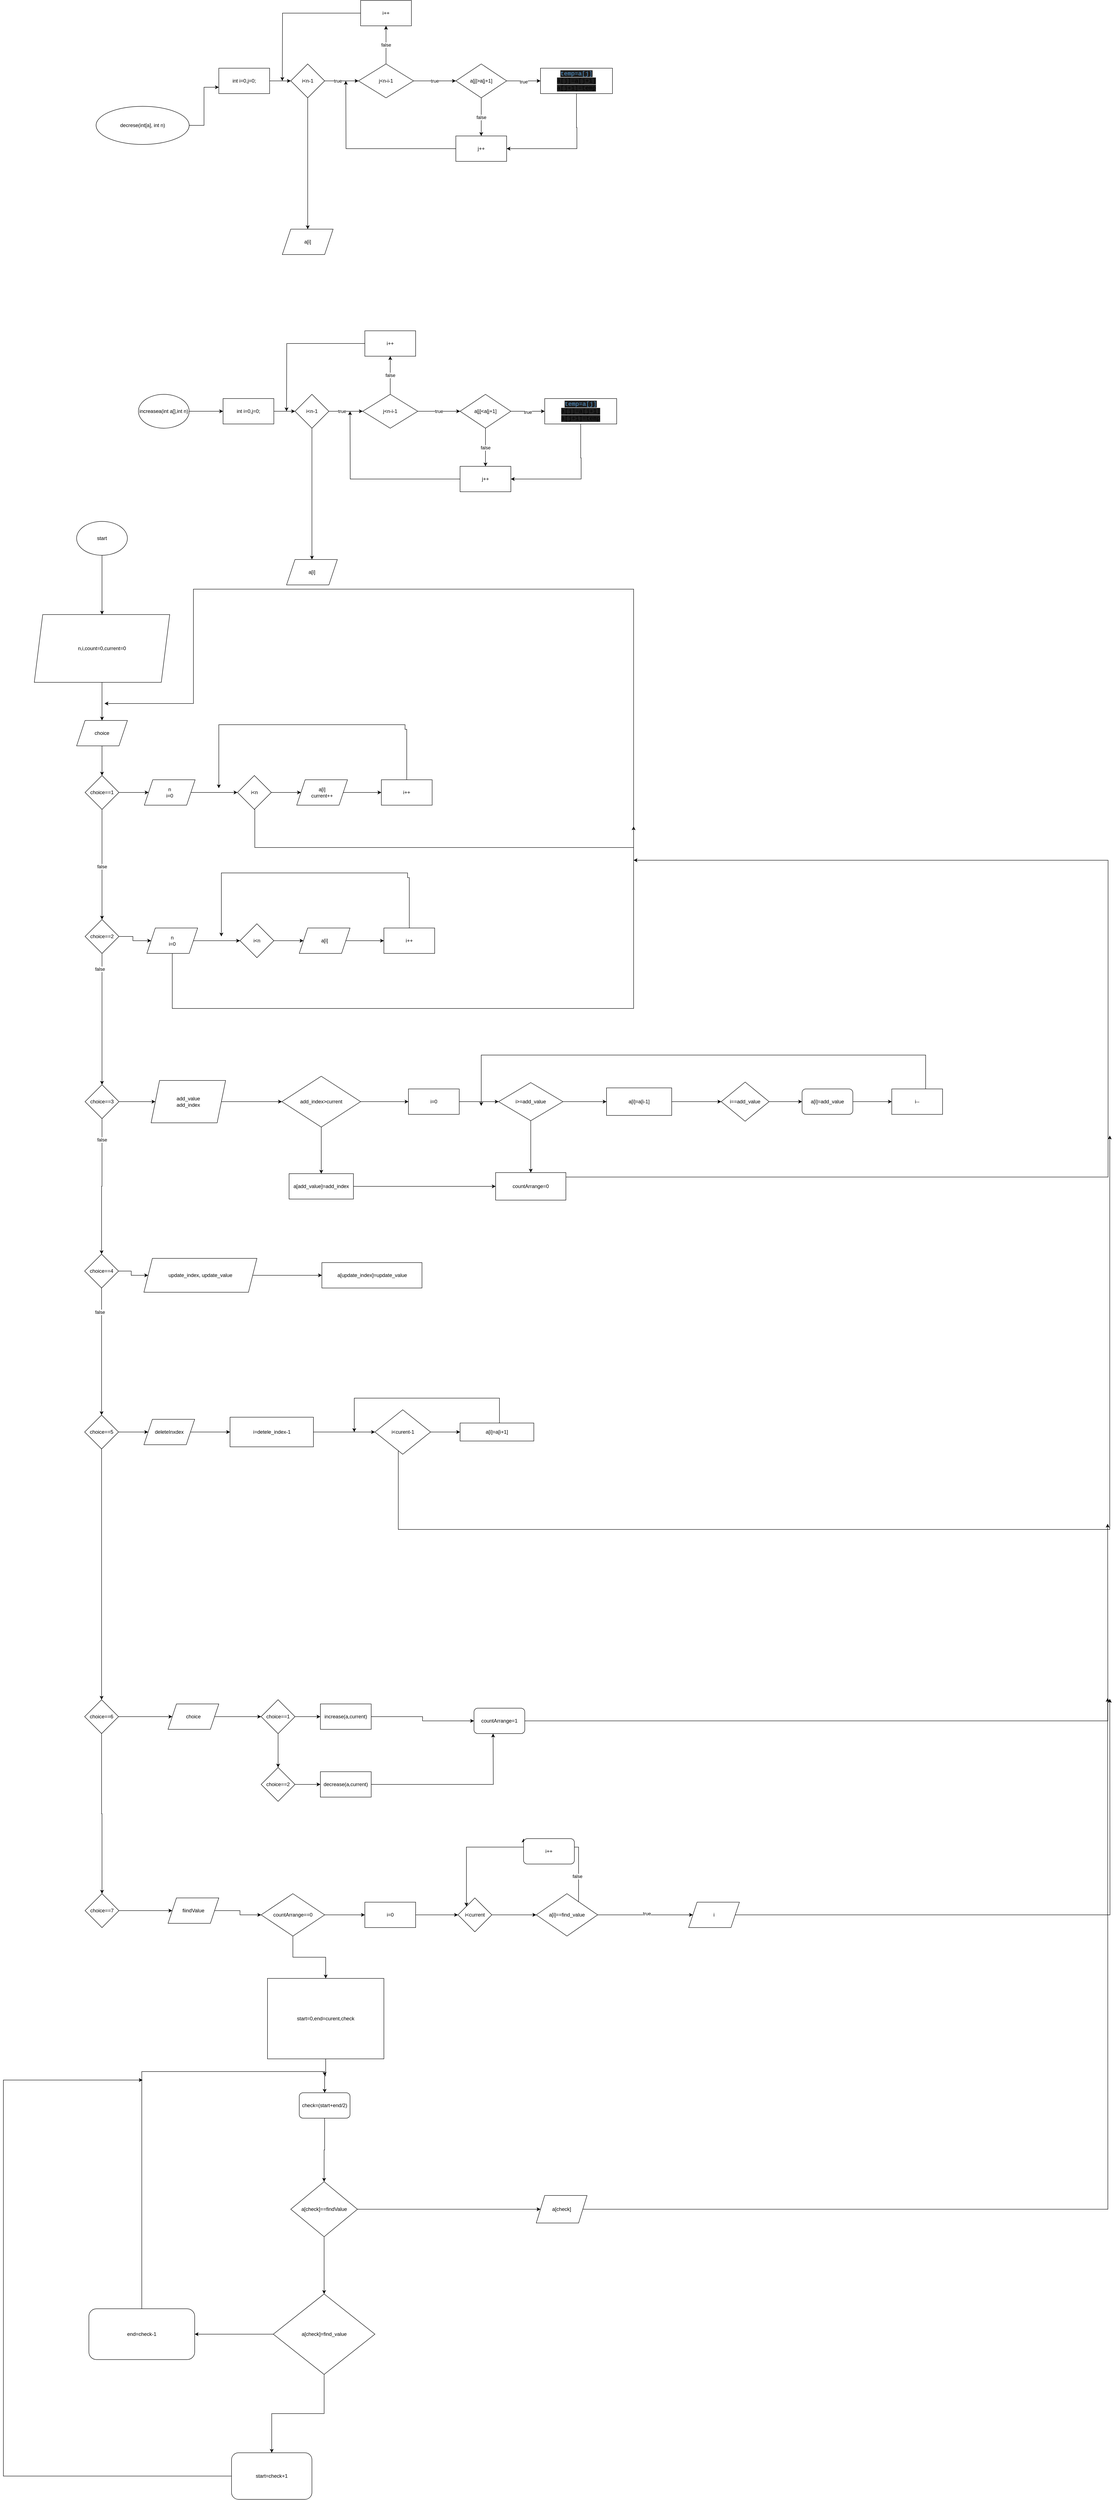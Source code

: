 <mxfile version="22.1.5" type="device">
  <diagram id="a9ztu3i12gvT3kUVwo38" name="BT6">
    <mxGraphModel dx="880" dy="2772" grid="1" gridSize="10" guides="1" tooltips="1" connect="1" arrows="1" fold="1" page="1" pageScale="1" pageWidth="827" pageHeight="1169" math="0" shadow="0">
      <root>
        <mxCell id="0" />
        <mxCell id="1" parent="0" />
        <mxCell id="exdaTwkjRSABiNrKdRwK-1" value="" style="edgeStyle=orthogonalEdgeStyle;rounded=0;orthogonalLoop=1;jettySize=auto;html=1;" parent="1" source="exdaTwkjRSABiNrKdRwK-2" target="exdaTwkjRSABiNrKdRwK-29" edge="1">
          <mxGeometry relative="1" as="geometry" />
        </mxCell>
        <mxCell id="exdaTwkjRSABiNrKdRwK-2" value="start" style="ellipse;whiteSpace=wrap;html=1;" parent="1" vertex="1">
          <mxGeometry x="354" y="20" width="120" height="80" as="geometry" />
        </mxCell>
        <mxCell id="exdaTwkjRSABiNrKdRwK-3" value="" style="edgeStyle=orthogonalEdgeStyle;rounded=0;orthogonalLoop=1;jettySize=auto;html=1;" parent="1" source="exdaTwkjRSABiNrKdRwK-4" target="exdaTwkjRSABiNrKdRwK-8" edge="1">
          <mxGeometry relative="1" as="geometry" />
        </mxCell>
        <mxCell id="exdaTwkjRSABiNrKdRwK-4" value="increasea(int a[],int n)" style="ellipse;whiteSpace=wrap;html=1;" parent="1" vertex="1">
          <mxGeometry x="500" y="-280" width="120" height="80" as="geometry" />
        </mxCell>
        <mxCell id="exdaTwkjRSABiNrKdRwK-5" style="edgeStyle=orthogonalEdgeStyle;rounded=0;orthogonalLoop=1;jettySize=auto;html=1;entryX=0;entryY=0.75;entryDx=0;entryDy=0;" parent="1" source="exdaTwkjRSABiNrKdRwK-6" target="exdaTwkjRSABiNrKdRwK-31" edge="1">
          <mxGeometry relative="1" as="geometry" />
        </mxCell>
        <mxCell id="exdaTwkjRSABiNrKdRwK-6" value="decrese(int[a], int n)" style="ellipse;whiteSpace=wrap;html=1;" parent="1" vertex="1">
          <mxGeometry x="400" y="-960" width="220" height="90" as="geometry" />
        </mxCell>
        <mxCell id="exdaTwkjRSABiNrKdRwK-7" value="" style="edgeStyle=orthogonalEdgeStyle;rounded=0;orthogonalLoop=1;jettySize=auto;html=1;" parent="1" source="exdaTwkjRSABiNrKdRwK-8" target="exdaTwkjRSABiNrKdRwK-21" edge="1">
          <mxGeometry relative="1" as="geometry">
            <mxPoint x="910" y="-240" as="targetPoint" />
          </mxGeometry>
        </mxCell>
        <mxCell id="exdaTwkjRSABiNrKdRwK-8" value="int i=0,j=0;" style="whiteSpace=wrap;html=1;" parent="1" vertex="1">
          <mxGeometry x="700" y="-270" width="120" height="60" as="geometry" />
        </mxCell>
        <mxCell id="exdaTwkjRSABiNrKdRwK-9" value="" style="edgeStyle=orthogonalEdgeStyle;rounded=0;orthogonalLoop=1;jettySize=auto;html=1;" parent="1" source="exdaTwkjRSABiNrKdRwK-13" target="exdaTwkjRSABiNrKdRwK-15" edge="1">
          <mxGeometry relative="1" as="geometry" />
        </mxCell>
        <mxCell id="exdaTwkjRSABiNrKdRwK-10" value="true" style="edgeLabel;html=1;align=center;verticalAlign=middle;resizable=0;points=[];" parent="exdaTwkjRSABiNrKdRwK-9" vertex="1" connectable="0">
          <mxGeometry y="-2" relative="1" as="geometry">
            <mxPoint as="offset" />
          </mxGeometry>
        </mxCell>
        <mxCell id="exdaTwkjRSABiNrKdRwK-11" value="" style="edgeStyle=orthogonalEdgeStyle;rounded=0;orthogonalLoop=1;jettySize=auto;html=1;" parent="1" source="exdaTwkjRSABiNrKdRwK-13" target="exdaTwkjRSABiNrKdRwK-17" edge="1">
          <mxGeometry relative="1" as="geometry" />
        </mxCell>
        <mxCell id="exdaTwkjRSABiNrKdRwK-12" value="false" style="edgeLabel;html=1;align=center;verticalAlign=middle;resizable=0;points=[];" parent="exdaTwkjRSABiNrKdRwK-11" vertex="1" connectable="0">
          <mxGeometry x="0.022" relative="1" as="geometry">
            <mxPoint as="offset" />
          </mxGeometry>
        </mxCell>
        <mxCell id="exdaTwkjRSABiNrKdRwK-13" value="a[j]&amp;lt;a[j+1]" style="rhombus;whiteSpace=wrap;html=1;" parent="1" vertex="1">
          <mxGeometry x="1260" y="-280" width="120" height="80" as="geometry" />
        </mxCell>
        <mxCell id="exdaTwkjRSABiNrKdRwK-14" style="edgeStyle=orthogonalEdgeStyle;rounded=0;orthogonalLoop=1;jettySize=auto;html=1;entryX=1;entryY=0.5;entryDx=0;entryDy=0;" parent="1" source="exdaTwkjRSABiNrKdRwK-15" target="exdaTwkjRSABiNrKdRwK-17" edge="1">
          <mxGeometry relative="1" as="geometry">
            <mxPoint x="1545" y="-50" as="targetPoint" />
            <Array as="points">
              <mxPoint x="1545" y="-130" />
              <mxPoint x="1546" y="-130" />
              <mxPoint x="1546" y="-80" />
            </Array>
          </mxGeometry>
        </mxCell>
        <mxCell id="exdaTwkjRSABiNrKdRwK-15" value="&lt;span style=&quot;background-color: rgb(30, 30, 30); font-family: Consolas, &amp;quot;Courier New&amp;quot;, monospace; font-size: 14px;&quot;&gt;&lt;font color=&quot;#569cd6&quot;&gt;temp=a[j]&lt;br&gt;&lt;/font&gt;a[j]=a[j+1]&lt;br&gt;a[j+1]=temp&lt;br&gt;&lt;/span&gt;" style="whiteSpace=wrap;html=1;" parent="1" vertex="1">
          <mxGeometry x="1460" y="-270" width="170" height="60" as="geometry" />
        </mxCell>
        <mxCell id="exdaTwkjRSABiNrKdRwK-16" style="edgeStyle=orthogonalEdgeStyle;rounded=0;orthogonalLoop=1;jettySize=auto;html=1;" parent="1" source="exdaTwkjRSABiNrKdRwK-17" edge="1">
          <mxGeometry relative="1" as="geometry">
            <mxPoint x="1000" y="-240" as="targetPoint" />
          </mxGeometry>
        </mxCell>
        <mxCell id="exdaTwkjRSABiNrKdRwK-17" value="j++" style="whiteSpace=wrap;html=1;" parent="1" vertex="1">
          <mxGeometry x="1260" y="-110" width="120" height="60" as="geometry" />
        </mxCell>
        <mxCell id="exdaTwkjRSABiNrKdRwK-18" value="" style="edgeStyle=orthogonalEdgeStyle;rounded=0;orthogonalLoop=1;jettySize=auto;html=1;" parent="1" source="exdaTwkjRSABiNrKdRwK-21" target="exdaTwkjRSABiNrKdRwK-24" edge="1">
          <mxGeometry relative="1" as="geometry" />
        </mxCell>
        <mxCell id="exdaTwkjRSABiNrKdRwK-19" value="true" style="edgeLabel;html=1;align=center;verticalAlign=middle;resizable=0;points=[];" parent="exdaTwkjRSABiNrKdRwK-18" vertex="1" connectable="0">
          <mxGeometry x="-0.225" relative="1" as="geometry">
            <mxPoint as="offset" />
          </mxGeometry>
        </mxCell>
        <mxCell id="exdaTwkjRSABiNrKdRwK-20" value="" style="edgeStyle=orthogonalEdgeStyle;rounded=0;orthogonalLoop=1;jettySize=auto;html=1;" parent="1" source="exdaTwkjRSABiNrKdRwK-21" target="exdaTwkjRSABiNrKdRwK-27" edge="1">
          <mxGeometry relative="1" as="geometry" />
        </mxCell>
        <mxCell id="exdaTwkjRSABiNrKdRwK-21" value="i&amp;lt;n-1" style="rhombus;whiteSpace=wrap;html=1;" parent="1" vertex="1">
          <mxGeometry x="870" y="-280" width="80" height="80" as="geometry" />
        </mxCell>
        <mxCell id="exdaTwkjRSABiNrKdRwK-22" value="true" style="edgeStyle=orthogonalEdgeStyle;rounded=0;orthogonalLoop=1;jettySize=auto;html=1;entryX=0;entryY=0.5;entryDx=0;entryDy=0;" parent="1" source="exdaTwkjRSABiNrKdRwK-24" target="exdaTwkjRSABiNrKdRwK-13" edge="1">
          <mxGeometry relative="1" as="geometry" />
        </mxCell>
        <mxCell id="exdaTwkjRSABiNrKdRwK-23" value="false" style="edgeStyle=orthogonalEdgeStyle;rounded=0;orthogonalLoop=1;jettySize=auto;html=1;" parent="1" source="exdaTwkjRSABiNrKdRwK-24" target="exdaTwkjRSABiNrKdRwK-26" edge="1">
          <mxGeometry relative="1" as="geometry" />
        </mxCell>
        <mxCell id="exdaTwkjRSABiNrKdRwK-24" value="j&amp;lt;n-i-1" style="rhombus;whiteSpace=wrap;html=1;" parent="1" vertex="1">
          <mxGeometry x="1030" y="-280" width="130" height="80" as="geometry" />
        </mxCell>
        <mxCell id="exdaTwkjRSABiNrKdRwK-25" style="edgeStyle=orthogonalEdgeStyle;rounded=0;orthogonalLoop=1;jettySize=auto;html=1;" parent="1" source="exdaTwkjRSABiNrKdRwK-26" edge="1">
          <mxGeometry relative="1" as="geometry">
            <mxPoint x="850" y="-240" as="targetPoint" />
          </mxGeometry>
        </mxCell>
        <mxCell id="exdaTwkjRSABiNrKdRwK-26" value="i++" style="whiteSpace=wrap;html=1;" parent="1" vertex="1">
          <mxGeometry x="1035" y="-430" width="120" height="60" as="geometry" />
        </mxCell>
        <mxCell id="exdaTwkjRSABiNrKdRwK-27" value="a[i]" style="shape=parallelogram;perimeter=parallelogramPerimeter;whiteSpace=wrap;html=1;fixedSize=1;" parent="1" vertex="1">
          <mxGeometry x="850" y="110" width="120" height="60" as="geometry" />
        </mxCell>
        <mxCell id="exdaTwkjRSABiNrKdRwK-28" value="" style="edgeStyle=orthogonalEdgeStyle;rounded=0;orthogonalLoop=1;jettySize=auto;html=1;" parent="1" source="exdaTwkjRSABiNrKdRwK-29" target="exdaTwkjRSABiNrKdRwK-52" edge="1">
          <mxGeometry relative="1" as="geometry">
            <mxPoint x="414" y="520.0" as="targetPoint" />
          </mxGeometry>
        </mxCell>
        <mxCell id="exdaTwkjRSABiNrKdRwK-29" value="n,i,count=0,current=0" style="shape=parallelogram;perimeter=parallelogramPerimeter;whiteSpace=wrap;html=1;fixedSize=1;" parent="1" vertex="1">
          <mxGeometry x="254" y="240" width="320" height="160" as="geometry" />
        </mxCell>
        <mxCell id="exdaTwkjRSABiNrKdRwK-30" value="" style="edgeStyle=orthogonalEdgeStyle;rounded=0;orthogonalLoop=1;jettySize=auto;html=1;" parent="1" source="exdaTwkjRSABiNrKdRwK-31" target="exdaTwkjRSABiNrKdRwK-44" edge="1">
          <mxGeometry relative="1" as="geometry">
            <mxPoint x="900" y="-1020" as="targetPoint" />
          </mxGeometry>
        </mxCell>
        <mxCell id="exdaTwkjRSABiNrKdRwK-31" value="int i=0,j=0;" style="whiteSpace=wrap;html=1;" parent="1" vertex="1">
          <mxGeometry x="690" y="-1050" width="120" height="60" as="geometry" />
        </mxCell>
        <mxCell id="exdaTwkjRSABiNrKdRwK-32" value="" style="edgeStyle=orthogonalEdgeStyle;rounded=0;orthogonalLoop=1;jettySize=auto;html=1;" parent="1" source="exdaTwkjRSABiNrKdRwK-36" target="exdaTwkjRSABiNrKdRwK-38" edge="1">
          <mxGeometry relative="1" as="geometry" />
        </mxCell>
        <mxCell id="exdaTwkjRSABiNrKdRwK-33" value="true" style="edgeLabel;html=1;align=center;verticalAlign=middle;resizable=0;points=[];" parent="exdaTwkjRSABiNrKdRwK-32" vertex="1" connectable="0">
          <mxGeometry y="-2" relative="1" as="geometry">
            <mxPoint as="offset" />
          </mxGeometry>
        </mxCell>
        <mxCell id="exdaTwkjRSABiNrKdRwK-34" value="" style="edgeStyle=orthogonalEdgeStyle;rounded=0;orthogonalLoop=1;jettySize=auto;html=1;" parent="1" source="exdaTwkjRSABiNrKdRwK-36" target="exdaTwkjRSABiNrKdRwK-40" edge="1">
          <mxGeometry relative="1" as="geometry" />
        </mxCell>
        <mxCell id="exdaTwkjRSABiNrKdRwK-35" value="false" style="edgeLabel;html=1;align=center;verticalAlign=middle;resizable=0;points=[];" parent="exdaTwkjRSABiNrKdRwK-34" vertex="1" connectable="0">
          <mxGeometry x="0.022" relative="1" as="geometry">
            <mxPoint as="offset" />
          </mxGeometry>
        </mxCell>
        <mxCell id="exdaTwkjRSABiNrKdRwK-36" value="a[j]&amp;gt;a[j+1]" style="rhombus;whiteSpace=wrap;html=1;" parent="1" vertex="1">
          <mxGeometry x="1250" y="-1060" width="120" height="80" as="geometry" />
        </mxCell>
        <mxCell id="exdaTwkjRSABiNrKdRwK-37" style="edgeStyle=orthogonalEdgeStyle;rounded=0;orthogonalLoop=1;jettySize=auto;html=1;entryX=1;entryY=0.5;entryDx=0;entryDy=0;" parent="1" source="exdaTwkjRSABiNrKdRwK-38" target="exdaTwkjRSABiNrKdRwK-40" edge="1">
          <mxGeometry relative="1" as="geometry">
            <mxPoint x="1535" y="-830" as="targetPoint" />
            <Array as="points">
              <mxPoint x="1535" y="-910" />
              <mxPoint x="1536" y="-910" />
              <mxPoint x="1536" y="-860" />
            </Array>
          </mxGeometry>
        </mxCell>
        <mxCell id="exdaTwkjRSABiNrKdRwK-38" value="&lt;span style=&quot;background-color: rgb(30, 30, 30); font-family: Consolas, &amp;quot;Courier New&amp;quot;, monospace; font-size: 14px;&quot;&gt;&lt;font color=&quot;#569cd6&quot;&gt;temp=a[j]&lt;br&gt;&lt;/font&gt;a[j]=a[j+1]&lt;br&gt;a[j+1]=temp&lt;br&gt;&lt;/span&gt;" style="whiteSpace=wrap;html=1;" parent="1" vertex="1">
          <mxGeometry x="1450" y="-1050" width="170" height="60" as="geometry" />
        </mxCell>
        <mxCell id="exdaTwkjRSABiNrKdRwK-39" style="edgeStyle=orthogonalEdgeStyle;rounded=0;orthogonalLoop=1;jettySize=auto;html=1;" parent="1" source="exdaTwkjRSABiNrKdRwK-40" edge="1">
          <mxGeometry relative="1" as="geometry">
            <mxPoint x="990" y="-1020" as="targetPoint" />
          </mxGeometry>
        </mxCell>
        <mxCell id="exdaTwkjRSABiNrKdRwK-40" value="j++" style="whiteSpace=wrap;html=1;" parent="1" vertex="1">
          <mxGeometry x="1250" y="-890" width="120" height="60" as="geometry" />
        </mxCell>
        <mxCell id="exdaTwkjRSABiNrKdRwK-41" value="" style="edgeStyle=orthogonalEdgeStyle;rounded=0;orthogonalLoop=1;jettySize=auto;html=1;" parent="1" source="exdaTwkjRSABiNrKdRwK-44" target="exdaTwkjRSABiNrKdRwK-47" edge="1">
          <mxGeometry relative="1" as="geometry" />
        </mxCell>
        <mxCell id="exdaTwkjRSABiNrKdRwK-42" value="true" style="edgeLabel;html=1;align=center;verticalAlign=middle;resizable=0;points=[];" parent="exdaTwkjRSABiNrKdRwK-41" vertex="1" connectable="0">
          <mxGeometry x="-0.225" relative="1" as="geometry">
            <mxPoint as="offset" />
          </mxGeometry>
        </mxCell>
        <mxCell id="exdaTwkjRSABiNrKdRwK-43" value="" style="edgeStyle=orthogonalEdgeStyle;rounded=0;orthogonalLoop=1;jettySize=auto;html=1;" parent="1" source="exdaTwkjRSABiNrKdRwK-44" target="exdaTwkjRSABiNrKdRwK-50" edge="1">
          <mxGeometry relative="1" as="geometry" />
        </mxCell>
        <mxCell id="exdaTwkjRSABiNrKdRwK-44" value="i&amp;lt;n-1" style="rhombus;whiteSpace=wrap;html=1;" parent="1" vertex="1">
          <mxGeometry x="860" y="-1060" width="80" height="80" as="geometry" />
        </mxCell>
        <mxCell id="exdaTwkjRSABiNrKdRwK-45" value="true" style="edgeStyle=orthogonalEdgeStyle;rounded=0;orthogonalLoop=1;jettySize=auto;html=1;entryX=0;entryY=0.5;entryDx=0;entryDy=0;" parent="1" source="exdaTwkjRSABiNrKdRwK-47" target="exdaTwkjRSABiNrKdRwK-36" edge="1">
          <mxGeometry relative="1" as="geometry" />
        </mxCell>
        <mxCell id="exdaTwkjRSABiNrKdRwK-46" value="false" style="edgeStyle=orthogonalEdgeStyle;rounded=0;orthogonalLoop=1;jettySize=auto;html=1;" parent="1" source="exdaTwkjRSABiNrKdRwK-47" target="exdaTwkjRSABiNrKdRwK-49" edge="1">
          <mxGeometry relative="1" as="geometry" />
        </mxCell>
        <mxCell id="exdaTwkjRSABiNrKdRwK-47" value="j&amp;lt;n-i-1" style="rhombus;whiteSpace=wrap;html=1;" parent="1" vertex="1">
          <mxGeometry x="1020" y="-1060" width="130" height="80" as="geometry" />
        </mxCell>
        <mxCell id="exdaTwkjRSABiNrKdRwK-48" style="edgeStyle=orthogonalEdgeStyle;rounded=0;orthogonalLoop=1;jettySize=auto;html=1;" parent="1" source="exdaTwkjRSABiNrKdRwK-49" edge="1">
          <mxGeometry relative="1" as="geometry">
            <mxPoint x="840" y="-1020" as="targetPoint" />
          </mxGeometry>
        </mxCell>
        <mxCell id="exdaTwkjRSABiNrKdRwK-49" value="i++" style="whiteSpace=wrap;html=1;" parent="1" vertex="1">
          <mxGeometry x="1025" y="-1210" width="120" height="60" as="geometry" />
        </mxCell>
        <mxCell id="exdaTwkjRSABiNrKdRwK-50" value="a[i]" style="shape=parallelogram;perimeter=parallelogramPerimeter;whiteSpace=wrap;html=1;fixedSize=1;" parent="1" vertex="1">
          <mxGeometry x="840" y="-670" width="120" height="60" as="geometry" />
        </mxCell>
        <mxCell id="exdaTwkjRSABiNrKdRwK-51" value="" style="edgeStyle=orthogonalEdgeStyle;rounded=0;orthogonalLoop=1;jettySize=auto;html=1;" parent="1" source="exdaTwkjRSABiNrKdRwK-52" target="exdaTwkjRSABiNrKdRwK-54" edge="1">
          <mxGeometry relative="1" as="geometry" />
        </mxCell>
        <mxCell id="exdaTwkjRSABiNrKdRwK-52" value="choice" style="shape=parallelogram;perimeter=parallelogramPerimeter;whiteSpace=wrap;html=1;fixedSize=1;" parent="1" vertex="1">
          <mxGeometry x="354" y="490.0" width="120" height="60" as="geometry" />
        </mxCell>
        <mxCell id="exdaTwkjRSABiNrKdRwK-53" value="" style="edgeStyle=orthogonalEdgeStyle;rounded=0;orthogonalLoop=1;jettySize=auto;html=1;" parent="1" source="exdaTwkjRSABiNrKdRwK-54" target="exdaTwkjRSABiNrKdRwK-76" edge="1">
          <mxGeometry relative="1" as="geometry" />
        </mxCell>
        <mxCell id="exdaTwkjRSABiNrKdRwK-54" value="choice==1" style="rhombus;whiteSpace=wrap;html=1;" parent="1" vertex="1">
          <mxGeometry x="374" y="620.0" width="80" height="80" as="geometry" />
        </mxCell>
        <mxCell id="exdaTwkjRSABiNrKdRwK-55" value="" style="edgeStyle=orthogonalEdgeStyle;rounded=0;orthogonalLoop=1;jettySize=auto;html=1;exitX=0.5;exitY=1;exitDx=0;exitDy=0;" parent="1" source="exdaTwkjRSABiNrKdRwK-54" target="exdaTwkjRSABiNrKdRwK-58" edge="1">
          <mxGeometry relative="1" as="geometry">
            <mxPoint x="414" y="700" as="sourcePoint" />
          </mxGeometry>
        </mxCell>
        <mxCell id="exdaTwkjRSABiNrKdRwK-56" value="false" style="edgeLabel;html=1;align=center;verticalAlign=middle;resizable=0;points=[];" parent="exdaTwkjRSABiNrKdRwK-55" vertex="1" connectable="0">
          <mxGeometry x="0.045" relative="1" as="geometry">
            <mxPoint y="-1" as="offset" />
          </mxGeometry>
        </mxCell>
        <mxCell id="exdaTwkjRSABiNrKdRwK-57" style="edgeStyle=orthogonalEdgeStyle;rounded=0;orthogonalLoop=1;jettySize=auto;html=1;" parent="1" source="exdaTwkjRSABiNrKdRwK-58" target="exdaTwkjRSABiNrKdRwK-86" edge="1">
          <mxGeometry relative="1" as="geometry" />
        </mxCell>
        <mxCell id="exdaTwkjRSABiNrKdRwK-58" value="choice==2" style="rhombus;whiteSpace=wrap;html=1;" parent="1" vertex="1">
          <mxGeometry x="374" y="960.0" width="80" height="80" as="geometry" />
        </mxCell>
        <mxCell id="exdaTwkjRSABiNrKdRwK-59" value="" style="edgeStyle=orthogonalEdgeStyle;rounded=0;orthogonalLoop=1;jettySize=auto;html=1;exitX=0.5;exitY=1;exitDx=0;exitDy=0;" parent="1" source="exdaTwkjRSABiNrKdRwK-58" target="exdaTwkjRSABiNrKdRwK-61" edge="1">
          <mxGeometry relative="1" as="geometry">
            <mxPoint x="414" y="1070" as="sourcePoint" />
          </mxGeometry>
        </mxCell>
        <mxCell id="exdaTwkjRSABiNrKdRwK-60" value="" style="edgeStyle=orthogonalEdgeStyle;rounded=0;orthogonalLoop=1;jettySize=auto;html=1;" parent="1" source="exdaTwkjRSABiNrKdRwK-61" target="exdaTwkjRSABiNrKdRwK-94" edge="1">
          <mxGeometry relative="1" as="geometry" />
        </mxCell>
        <mxCell id="exdaTwkjRSABiNrKdRwK-61" value="choice==3" style="rhombus;whiteSpace=wrap;html=1;" parent="1" vertex="1">
          <mxGeometry x="374" y="1350.0" width="80" height="80" as="geometry" />
        </mxCell>
        <mxCell id="exdaTwkjRSABiNrKdRwK-62" value="" style="edgeStyle=orthogonalEdgeStyle;rounded=0;orthogonalLoop=1;jettySize=auto;html=1;exitX=0.5;exitY=1;exitDx=0;exitDy=0;" parent="1" source="exdaTwkjRSABiNrKdRwK-61" target="exdaTwkjRSABiNrKdRwK-64" edge="1">
          <mxGeometry relative="1" as="geometry">
            <mxPoint x="414" y="1500" as="sourcePoint" />
          </mxGeometry>
        </mxCell>
        <mxCell id="exdaTwkjRSABiNrKdRwK-63" value="" style="edgeStyle=orthogonalEdgeStyle;rounded=0;orthogonalLoop=1;jettySize=auto;html=1;" parent="1" source="exdaTwkjRSABiNrKdRwK-64" target="exdaTwkjRSABiNrKdRwK-116" edge="1">
          <mxGeometry relative="1" as="geometry" />
        </mxCell>
        <mxCell id="exdaTwkjRSABiNrKdRwK-64" value="choice==4" style="rhombus;whiteSpace=wrap;html=1;" parent="1" vertex="1">
          <mxGeometry x="373" y="1750.0" width="80" height="80" as="geometry" />
        </mxCell>
        <mxCell id="exdaTwkjRSABiNrKdRwK-65" value="" style="edgeStyle=orthogonalEdgeStyle;rounded=0;orthogonalLoop=1;jettySize=auto;html=1;exitX=0.5;exitY=1;exitDx=0;exitDy=0;" parent="1" source="exdaTwkjRSABiNrKdRwK-64" target="exdaTwkjRSABiNrKdRwK-67" edge="1">
          <mxGeometry relative="1" as="geometry">
            <mxPoint x="413" y="1870" as="sourcePoint" />
          </mxGeometry>
        </mxCell>
        <mxCell id="exdaTwkjRSABiNrKdRwK-66" value="" style="edgeStyle=orthogonalEdgeStyle;rounded=0;orthogonalLoop=1;jettySize=auto;html=1;" parent="1" source="exdaTwkjRSABiNrKdRwK-67" target="exdaTwkjRSABiNrKdRwK-119" edge="1">
          <mxGeometry relative="1" as="geometry" />
        </mxCell>
        <mxCell id="exdaTwkjRSABiNrKdRwK-67" value="choice==5" style="rhombus;whiteSpace=wrap;html=1;" parent="1" vertex="1">
          <mxGeometry x="373" y="2130.0" width="80" height="80" as="geometry" />
        </mxCell>
        <mxCell id="exdaTwkjRSABiNrKdRwK-68" value="false" style="edgeLabel;html=1;align=center;verticalAlign=middle;resizable=0;points=[];" parent="1" vertex="1" connectable="0">
          <mxGeometry x="424" y="1330.003" as="geometry">
            <mxPoint x="-10" y="150" as="offset" />
          </mxGeometry>
        </mxCell>
        <mxCell id="exdaTwkjRSABiNrKdRwK-69" value="false" style="edgeLabel;html=1;align=center;verticalAlign=middle;resizable=0;points=[];" parent="1" vertex="1" connectable="0">
          <mxGeometry x="320" y="770.003" as="geometry">
            <mxPoint x="89" y="307" as="offset" />
          </mxGeometry>
        </mxCell>
        <mxCell id="exdaTwkjRSABiNrKdRwK-70" value="false" style="edgeLabel;html=1;align=center;verticalAlign=middle;resizable=0;points=[];" parent="1" vertex="1" connectable="0">
          <mxGeometry x="320" y="1580.003" as="geometry">
            <mxPoint x="89" y="307" as="offset" />
          </mxGeometry>
        </mxCell>
        <mxCell id="exdaTwkjRSABiNrKdRwK-71" value="" style="edgeStyle=orthogonalEdgeStyle;rounded=0;orthogonalLoop=1;jettySize=auto;html=1;exitX=0.5;exitY=1;exitDx=0;exitDy=0;" parent="1" source="exdaTwkjRSABiNrKdRwK-67" target="exdaTwkjRSABiNrKdRwK-74" edge="1">
          <mxGeometry relative="1" as="geometry">
            <mxPoint x="413" y="2220" as="sourcePoint" />
          </mxGeometry>
        </mxCell>
        <mxCell id="exdaTwkjRSABiNrKdRwK-72" style="edgeStyle=orthogonalEdgeStyle;rounded=0;orthogonalLoop=1;jettySize=auto;html=1;" parent="1" source="exdaTwkjRSABiNrKdRwK-74" target="exdaTwkjRSABiNrKdRwK-128" edge="1">
          <mxGeometry relative="1" as="geometry" />
        </mxCell>
        <mxCell id="exdaTwkjRSABiNrKdRwK-73" value="" style="edgeStyle=orthogonalEdgeStyle;rounded=0;orthogonalLoop=1;jettySize=auto;html=1;" parent="1" source="exdaTwkjRSABiNrKdRwK-74" target="exdaTwkjRSABiNrKdRwK-139" edge="1">
          <mxGeometry relative="1" as="geometry" />
        </mxCell>
        <mxCell id="exdaTwkjRSABiNrKdRwK-74" value="choice==6" style="rhombus;whiteSpace=wrap;html=1;" parent="1" vertex="1">
          <mxGeometry x="373" y="2802.0" width="80" height="80" as="geometry" />
        </mxCell>
        <mxCell id="exdaTwkjRSABiNrKdRwK-75" value="" style="edgeStyle=orthogonalEdgeStyle;rounded=0;orthogonalLoop=1;jettySize=auto;html=1;" parent="1" source="exdaTwkjRSABiNrKdRwK-76" target="exdaTwkjRSABiNrKdRwK-79" edge="1">
          <mxGeometry relative="1" as="geometry" />
        </mxCell>
        <mxCell id="exdaTwkjRSABiNrKdRwK-76" value="n&lt;br&gt;i=0" style="shape=parallelogram;perimeter=parallelogramPerimeter;whiteSpace=wrap;html=1;fixedSize=1;" parent="1" vertex="1">
          <mxGeometry x="514" y="630.0" width="120" height="60" as="geometry" />
        </mxCell>
        <mxCell id="exdaTwkjRSABiNrKdRwK-77" value="" style="edgeStyle=orthogonalEdgeStyle;rounded=0;orthogonalLoop=1;jettySize=auto;html=1;" parent="1" source="exdaTwkjRSABiNrKdRwK-79" target="exdaTwkjRSABiNrKdRwK-81" edge="1">
          <mxGeometry relative="1" as="geometry" />
        </mxCell>
        <mxCell id="exdaTwkjRSABiNrKdRwK-78" style="edgeStyle=orthogonalEdgeStyle;rounded=0;orthogonalLoop=1;jettySize=auto;html=1;" parent="1" source="exdaTwkjRSABiNrKdRwK-79" edge="1">
          <mxGeometry relative="1" as="geometry">
            <mxPoint x="420" y="450" as="targetPoint" />
            <Array as="points">
              <mxPoint x="775" y="790" />
              <mxPoint x="1670" y="790" />
              <mxPoint x="1670" y="180" />
              <mxPoint x="630" y="180" />
              <mxPoint x="630" y="450" />
            </Array>
          </mxGeometry>
        </mxCell>
        <mxCell id="exdaTwkjRSABiNrKdRwK-79" value="i&amp;lt;n" style="rhombus;whiteSpace=wrap;html=1;" parent="1" vertex="1">
          <mxGeometry x="734" y="620.0" width="80" height="80" as="geometry" />
        </mxCell>
        <mxCell id="exdaTwkjRSABiNrKdRwK-80" value="" style="edgeStyle=orthogonalEdgeStyle;rounded=0;orthogonalLoop=1;jettySize=auto;html=1;" parent="1" source="exdaTwkjRSABiNrKdRwK-81" target="exdaTwkjRSABiNrKdRwK-83" edge="1">
          <mxGeometry relative="1" as="geometry" />
        </mxCell>
        <mxCell id="exdaTwkjRSABiNrKdRwK-81" value="a[i]&lt;br&gt;current++" style="shape=parallelogram;perimeter=parallelogramPerimeter;whiteSpace=wrap;html=1;fixedSize=1;" parent="1" vertex="1">
          <mxGeometry x="874" y="630.0" width="120" height="60" as="geometry" />
        </mxCell>
        <mxCell id="exdaTwkjRSABiNrKdRwK-82" style="edgeStyle=orthogonalEdgeStyle;rounded=0;orthogonalLoop=1;jettySize=auto;html=1;" parent="1" source="exdaTwkjRSABiNrKdRwK-83" edge="1">
          <mxGeometry relative="1" as="geometry">
            <mxPoint x="690" y="650" as="targetPoint" />
            <Array as="points">
              <mxPoint x="1134" y="511" />
              <mxPoint x="1130" y="511" />
              <mxPoint x="1130" y="500" />
              <mxPoint x="690" y="500" />
            </Array>
          </mxGeometry>
        </mxCell>
        <mxCell id="exdaTwkjRSABiNrKdRwK-83" value="i++" style="whiteSpace=wrap;html=1;" parent="1" vertex="1">
          <mxGeometry x="1074" y="630.0" width="120" height="60" as="geometry" />
        </mxCell>
        <mxCell id="exdaTwkjRSABiNrKdRwK-84" value="" style="edgeStyle=orthogonalEdgeStyle;rounded=0;orthogonalLoop=1;jettySize=auto;html=1;" parent="1" source="exdaTwkjRSABiNrKdRwK-86" target="exdaTwkjRSABiNrKdRwK-88" edge="1">
          <mxGeometry relative="1" as="geometry" />
        </mxCell>
        <mxCell id="exdaTwkjRSABiNrKdRwK-85" style="edgeStyle=orthogonalEdgeStyle;rounded=0;orthogonalLoop=1;jettySize=auto;html=1;" parent="1" source="exdaTwkjRSABiNrKdRwK-86" edge="1">
          <mxGeometry relative="1" as="geometry">
            <mxPoint x="1670" y="740" as="targetPoint" />
            <Array as="points">
              <mxPoint x="580" y="1170" />
              <mxPoint x="1670" y="1170" />
            </Array>
          </mxGeometry>
        </mxCell>
        <mxCell id="exdaTwkjRSABiNrKdRwK-86" value="n&lt;br&gt;i=0" style="shape=parallelogram;perimeter=parallelogramPerimeter;whiteSpace=wrap;html=1;fixedSize=1;" parent="1" vertex="1">
          <mxGeometry x="520" y="980.0" width="120" height="60" as="geometry" />
        </mxCell>
        <mxCell id="exdaTwkjRSABiNrKdRwK-87" value="" style="edgeStyle=orthogonalEdgeStyle;rounded=0;orthogonalLoop=1;jettySize=auto;html=1;" parent="1" source="exdaTwkjRSABiNrKdRwK-88" target="exdaTwkjRSABiNrKdRwK-90" edge="1">
          <mxGeometry relative="1" as="geometry" />
        </mxCell>
        <mxCell id="exdaTwkjRSABiNrKdRwK-88" value="i&amp;lt;n" style="rhombus;whiteSpace=wrap;html=1;" parent="1" vertex="1">
          <mxGeometry x="740" y="970.0" width="80" height="80" as="geometry" />
        </mxCell>
        <mxCell id="exdaTwkjRSABiNrKdRwK-89" value="" style="edgeStyle=orthogonalEdgeStyle;rounded=0;orthogonalLoop=1;jettySize=auto;html=1;" parent="1" source="exdaTwkjRSABiNrKdRwK-90" target="exdaTwkjRSABiNrKdRwK-92" edge="1">
          <mxGeometry relative="1" as="geometry" />
        </mxCell>
        <mxCell id="exdaTwkjRSABiNrKdRwK-90" value="a[i]" style="shape=parallelogram;perimeter=parallelogramPerimeter;whiteSpace=wrap;html=1;fixedSize=1;" parent="1" vertex="1">
          <mxGeometry x="880" y="980.0" width="120" height="60" as="geometry" />
        </mxCell>
        <mxCell id="exdaTwkjRSABiNrKdRwK-91" style="edgeStyle=orthogonalEdgeStyle;rounded=0;orthogonalLoop=1;jettySize=auto;html=1;" parent="1" source="exdaTwkjRSABiNrKdRwK-92" edge="1">
          <mxGeometry relative="1" as="geometry">
            <mxPoint x="696" y="1000" as="targetPoint" />
            <Array as="points">
              <mxPoint x="1140" y="861" />
              <mxPoint x="1136" y="861" />
              <mxPoint x="1136" y="850" />
              <mxPoint x="696" y="850" />
            </Array>
          </mxGeometry>
        </mxCell>
        <mxCell id="exdaTwkjRSABiNrKdRwK-92" value="i++" style="whiteSpace=wrap;html=1;" parent="1" vertex="1">
          <mxGeometry x="1080" y="980.0" width="120" height="60" as="geometry" />
        </mxCell>
        <mxCell id="exdaTwkjRSABiNrKdRwK-93" value="" style="edgeStyle=orthogonalEdgeStyle;rounded=0;orthogonalLoop=1;jettySize=auto;html=1;" parent="1" source="exdaTwkjRSABiNrKdRwK-94" target="exdaTwkjRSABiNrKdRwK-97" edge="1">
          <mxGeometry relative="1" as="geometry" />
        </mxCell>
        <mxCell id="exdaTwkjRSABiNrKdRwK-94" value="add_value&lt;br&gt;add_index" style="shape=parallelogram;perimeter=parallelogramPerimeter;whiteSpace=wrap;html=1;fixedSize=1;" parent="1" vertex="1">
          <mxGeometry x="530" y="1340" width="176" height="100" as="geometry" />
        </mxCell>
        <mxCell id="exdaTwkjRSABiNrKdRwK-95" value="" style="edgeStyle=orthogonalEdgeStyle;rounded=0;orthogonalLoop=1;jettySize=auto;html=1;" parent="1" source="exdaTwkjRSABiNrKdRwK-97" target="exdaTwkjRSABiNrKdRwK-99" edge="1">
          <mxGeometry relative="1" as="geometry" />
        </mxCell>
        <mxCell id="exdaTwkjRSABiNrKdRwK-96" value="" style="edgeStyle=orthogonalEdgeStyle;rounded=0;orthogonalLoop=1;jettySize=auto;html=1;" parent="1" source="exdaTwkjRSABiNrKdRwK-97" target="exdaTwkjRSABiNrKdRwK-114" edge="1">
          <mxGeometry relative="1" as="geometry" />
        </mxCell>
        <mxCell id="exdaTwkjRSABiNrKdRwK-97" value="add_index&amp;gt;current" style="rhombus;whiteSpace=wrap;html=1;" parent="1" vertex="1">
          <mxGeometry x="839" y="1330" width="186" height="120" as="geometry" />
        </mxCell>
        <mxCell id="exdaTwkjRSABiNrKdRwK-98" value="" style="edgeStyle=orthogonalEdgeStyle;rounded=0;orthogonalLoop=1;jettySize=auto;html=1;" parent="1" source="exdaTwkjRSABiNrKdRwK-99" target="exdaTwkjRSABiNrKdRwK-102" edge="1">
          <mxGeometry relative="1" as="geometry" />
        </mxCell>
        <mxCell id="exdaTwkjRSABiNrKdRwK-99" value="i=0" style="whiteSpace=wrap;html=1;" parent="1" vertex="1">
          <mxGeometry x="1138" y="1360" width="120" height="60" as="geometry" />
        </mxCell>
        <mxCell id="exdaTwkjRSABiNrKdRwK-100" value="" style="edgeStyle=orthogonalEdgeStyle;rounded=0;orthogonalLoop=1;jettySize=auto;html=1;" parent="1" source="exdaTwkjRSABiNrKdRwK-102" target="exdaTwkjRSABiNrKdRwK-104" edge="1">
          <mxGeometry relative="1" as="geometry" />
        </mxCell>
        <mxCell id="exdaTwkjRSABiNrKdRwK-101" value="" style="edgeStyle=orthogonalEdgeStyle;rounded=0;orthogonalLoop=1;jettySize=auto;html=1;" parent="1" source="exdaTwkjRSABiNrKdRwK-102" target="exdaTwkjRSABiNrKdRwK-112" edge="1">
          <mxGeometry relative="1" as="geometry" />
        </mxCell>
        <mxCell id="exdaTwkjRSABiNrKdRwK-102" value="i&amp;gt;=add_value" style="rhombus;whiteSpace=wrap;html=1;" parent="1" vertex="1">
          <mxGeometry x="1351" y="1345" width="152" height="90" as="geometry" />
        </mxCell>
        <mxCell id="exdaTwkjRSABiNrKdRwK-103" value="" style="edgeStyle=orthogonalEdgeStyle;rounded=0;orthogonalLoop=1;jettySize=auto;html=1;" parent="1" source="exdaTwkjRSABiNrKdRwK-104" target="exdaTwkjRSABiNrKdRwK-106" edge="1">
          <mxGeometry relative="1" as="geometry" />
        </mxCell>
        <mxCell id="exdaTwkjRSABiNrKdRwK-104" value="a[i]=a[i-1]" style="whiteSpace=wrap;html=1;" parent="1" vertex="1">
          <mxGeometry x="1606" y="1357.5" width="154" height="65" as="geometry" />
        </mxCell>
        <mxCell id="exdaTwkjRSABiNrKdRwK-105" value="" style="edgeStyle=orthogonalEdgeStyle;rounded=0;orthogonalLoop=1;jettySize=auto;html=1;" parent="1" source="exdaTwkjRSABiNrKdRwK-106" target="exdaTwkjRSABiNrKdRwK-110" edge="1">
          <mxGeometry relative="1" as="geometry">
            <mxPoint x="2050" y="1404" as="targetPoint" />
          </mxGeometry>
        </mxCell>
        <mxCell id="exdaTwkjRSABiNrKdRwK-106" value="i==add_value" style="rhombus;whiteSpace=wrap;html=1;" parent="1" vertex="1">
          <mxGeometry x="1877" y="1343.75" width="113" height="92.5" as="geometry" />
        </mxCell>
        <mxCell id="exdaTwkjRSABiNrKdRwK-107" style="edgeStyle=orthogonalEdgeStyle;rounded=0;orthogonalLoop=1;jettySize=auto;html=1;" parent="1" source="exdaTwkjRSABiNrKdRwK-108" edge="1">
          <mxGeometry relative="1" as="geometry">
            <mxPoint x="1310" y="1400" as="targetPoint" />
            <Array as="points">
              <mxPoint x="2360" y="1280" />
              <mxPoint x="1310" y="1280" />
            </Array>
          </mxGeometry>
        </mxCell>
        <mxCell id="exdaTwkjRSABiNrKdRwK-108" value="i--" style="whiteSpace=wrap;html=1;" parent="1" vertex="1">
          <mxGeometry x="2280" y="1360" width="120" height="60" as="geometry" />
        </mxCell>
        <mxCell id="exdaTwkjRSABiNrKdRwK-109" style="edgeStyle=orthogonalEdgeStyle;rounded=0;orthogonalLoop=1;jettySize=auto;html=1;entryX=0;entryY=0.5;entryDx=0;entryDy=0;" parent="1" source="exdaTwkjRSABiNrKdRwK-110" target="exdaTwkjRSABiNrKdRwK-108" edge="1">
          <mxGeometry relative="1" as="geometry" />
        </mxCell>
        <mxCell id="exdaTwkjRSABiNrKdRwK-110" value="a[i]=add_value" style="rounded=1;whiteSpace=wrap;html=1;" parent="1" vertex="1">
          <mxGeometry x="2068.0" y="1360" width="120" height="60" as="geometry" />
        </mxCell>
        <mxCell id="exdaTwkjRSABiNrKdRwK-111" style="edgeStyle=orthogonalEdgeStyle;rounded=0;orthogonalLoop=1;jettySize=auto;html=1;" parent="1" source="exdaTwkjRSABiNrKdRwK-112" edge="1">
          <mxGeometry relative="1" as="geometry">
            <mxPoint x="1670" y="820" as="targetPoint" />
            <Array as="points">
              <mxPoint x="2791" y="1568" />
              <mxPoint x="2791" y="820" />
            </Array>
          </mxGeometry>
        </mxCell>
        <mxCell id="exdaTwkjRSABiNrKdRwK-112" value="countArrange=0" style="whiteSpace=wrap;html=1;" parent="1" vertex="1">
          <mxGeometry x="1344" y="1557.5" width="166" height="65" as="geometry" />
        </mxCell>
        <mxCell id="exdaTwkjRSABiNrKdRwK-113" style="edgeStyle=orthogonalEdgeStyle;rounded=0;orthogonalLoop=1;jettySize=auto;html=1;entryX=0;entryY=0.5;entryDx=0;entryDy=0;" parent="1" source="exdaTwkjRSABiNrKdRwK-114" target="exdaTwkjRSABiNrKdRwK-112" edge="1">
          <mxGeometry relative="1" as="geometry" />
        </mxCell>
        <mxCell id="exdaTwkjRSABiNrKdRwK-114" value="a[add_value]=add_index" style="whiteSpace=wrap;html=1;" parent="1" vertex="1">
          <mxGeometry x="856" y="1560" width="152" height="60" as="geometry" />
        </mxCell>
        <mxCell id="exdaTwkjRSABiNrKdRwK-115" value="" style="edgeStyle=orthogonalEdgeStyle;rounded=0;orthogonalLoop=1;jettySize=auto;html=1;" parent="1" source="exdaTwkjRSABiNrKdRwK-116" target="exdaTwkjRSABiNrKdRwK-117" edge="1">
          <mxGeometry relative="1" as="geometry" />
        </mxCell>
        <mxCell id="exdaTwkjRSABiNrKdRwK-116" value="update_index, update_value" style="shape=parallelogram;perimeter=parallelogramPerimeter;whiteSpace=wrap;html=1;fixedSize=1;" parent="1" vertex="1">
          <mxGeometry x="513" y="1760" width="267" height="80" as="geometry" />
        </mxCell>
        <mxCell id="exdaTwkjRSABiNrKdRwK-117" value="a[update_index]=update_value" style="whiteSpace=wrap;html=1;" parent="1" vertex="1">
          <mxGeometry x="933.5" y="1770" width="236.5" height="60" as="geometry" />
        </mxCell>
        <mxCell id="exdaTwkjRSABiNrKdRwK-118" value="" style="edgeStyle=orthogonalEdgeStyle;rounded=0;orthogonalLoop=1;jettySize=auto;html=1;" parent="1" source="exdaTwkjRSABiNrKdRwK-119" target="exdaTwkjRSABiNrKdRwK-121" edge="1">
          <mxGeometry relative="1" as="geometry" />
        </mxCell>
        <mxCell id="exdaTwkjRSABiNrKdRwK-119" value="deleteInxdex" style="shape=parallelogram;perimeter=parallelogramPerimeter;whiteSpace=wrap;html=1;fixedSize=1;" parent="1" vertex="1">
          <mxGeometry x="513" y="2140.0" width="120" height="60" as="geometry" />
        </mxCell>
        <mxCell id="exdaTwkjRSABiNrKdRwK-120" value="" style="edgeStyle=orthogonalEdgeStyle;rounded=0;orthogonalLoop=1;jettySize=auto;html=1;" parent="1" source="exdaTwkjRSABiNrKdRwK-121" target="exdaTwkjRSABiNrKdRwK-124" edge="1">
          <mxGeometry relative="1" as="geometry" />
        </mxCell>
        <mxCell id="exdaTwkjRSABiNrKdRwK-121" value="i=detele_index-1" style="whiteSpace=wrap;html=1;" parent="1" vertex="1">
          <mxGeometry x="716.5" y="2135" width="197" height="70" as="geometry" />
        </mxCell>
        <mxCell id="exdaTwkjRSABiNrKdRwK-122" value="" style="edgeStyle=orthogonalEdgeStyle;rounded=0;orthogonalLoop=1;jettySize=auto;html=1;" parent="1" source="exdaTwkjRSABiNrKdRwK-124" target="exdaTwkjRSABiNrKdRwK-126" edge="1">
          <mxGeometry relative="1" as="geometry" />
        </mxCell>
        <mxCell id="exdaTwkjRSABiNrKdRwK-123" style="edgeStyle=orthogonalEdgeStyle;rounded=0;orthogonalLoop=1;jettySize=auto;html=1;" parent="1" source="exdaTwkjRSABiNrKdRwK-124" edge="1">
          <mxGeometry relative="1" as="geometry">
            <mxPoint x="2795" y="1470" as="targetPoint" />
            <Array as="points">
              <mxPoint x="1114" y="2400" />
              <mxPoint x="2795" y="2400" />
            </Array>
          </mxGeometry>
        </mxCell>
        <mxCell id="exdaTwkjRSABiNrKdRwK-124" value="i&amp;lt;curent-1" style="rhombus;whiteSpace=wrap;html=1;" parent="1" vertex="1">
          <mxGeometry x="1058.75" y="2117.5" width="131.5" height="105" as="geometry" />
        </mxCell>
        <mxCell id="exdaTwkjRSABiNrKdRwK-125" style="edgeStyle=orthogonalEdgeStyle;rounded=0;orthogonalLoop=1;jettySize=auto;html=1;" parent="1" source="exdaTwkjRSABiNrKdRwK-126" edge="1">
          <mxGeometry relative="1" as="geometry">
            <mxPoint x="1010" y="2170" as="targetPoint" />
            <Array as="points">
              <mxPoint x="1353" y="2090" />
              <mxPoint x="1010" y="2090" />
            </Array>
          </mxGeometry>
        </mxCell>
        <mxCell id="exdaTwkjRSABiNrKdRwK-126" value="a[i]=a[i+1]" style="whiteSpace=wrap;html=1;" parent="1" vertex="1">
          <mxGeometry x="1260" y="2148.75" width="174.25" height="42.5" as="geometry" />
        </mxCell>
        <mxCell id="exdaTwkjRSABiNrKdRwK-127" value="" style="edgeStyle=orthogonalEdgeStyle;rounded=0;orthogonalLoop=1;jettySize=auto;html=1;" parent="1" source="exdaTwkjRSABiNrKdRwK-128" target="exdaTwkjRSABiNrKdRwK-131" edge="1">
          <mxGeometry relative="1" as="geometry" />
        </mxCell>
        <mxCell id="exdaTwkjRSABiNrKdRwK-128" value="choice" style="shape=parallelogram;perimeter=parallelogramPerimeter;whiteSpace=wrap;html=1;fixedSize=1;" parent="1" vertex="1">
          <mxGeometry x="570" y="2812" width="120" height="60" as="geometry" />
        </mxCell>
        <mxCell id="exdaTwkjRSABiNrKdRwK-129" value="" style="edgeStyle=orthogonalEdgeStyle;rounded=0;orthogonalLoop=1;jettySize=auto;html=1;" parent="1" source="exdaTwkjRSABiNrKdRwK-131" target="exdaTwkjRSABiNrKdRwK-133" edge="1">
          <mxGeometry relative="1" as="geometry" />
        </mxCell>
        <mxCell id="exdaTwkjRSABiNrKdRwK-130" value="" style="edgeStyle=orthogonalEdgeStyle;rounded=0;orthogonalLoop=1;jettySize=auto;html=1;" parent="1" source="exdaTwkjRSABiNrKdRwK-131" target="exdaTwkjRSABiNrKdRwK-135" edge="1">
          <mxGeometry relative="1" as="geometry" />
        </mxCell>
        <mxCell id="exdaTwkjRSABiNrKdRwK-131" value="choice==1" style="rhombus;whiteSpace=wrap;html=1;" parent="1" vertex="1">
          <mxGeometry x="790" y="2802" width="80" height="80" as="geometry" />
        </mxCell>
        <mxCell id="exdaTwkjRSABiNrKdRwK-132" value="" style="edgeStyle=orthogonalEdgeStyle;rounded=0;orthogonalLoop=1;jettySize=auto;html=1;" parent="1" source="exdaTwkjRSABiNrKdRwK-133" target="exdaTwkjRSABiNrKdRwK-137" edge="1">
          <mxGeometry relative="1" as="geometry" />
        </mxCell>
        <mxCell id="exdaTwkjRSABiNrKdRwK-133" value="choice==2" style="rhombus;whiteSpace=wrap;html=1;" parent="1" vertex="1">
          <mxGeometry x="790" y="2962" width="80" height="80" as="geometry" />
        </mxCell>
        <mxCell id="exdaTwkjRSABiNrKdRwK-134" style="edgeStyle=orthogonalEdgeStyle;rounded=0;orthogonalLoop=1;jettySize=auto;html=1;" parent="1" source="exdaTwkjRSABiNrKdRwK-141" edge="1">
          <mxGeometry relative="1" as="geometry">
            <mxPoint x="2790" y="2386.667" as="targetPoint" />
          </mxGeometry>
        </mxCell>
        <mxCell id="exdaTwkjRSABiNrKdRwK-135" value="increase(a,current)" style="whiteSpace=wrap;html=1;" parent="1" vertex="1">
          <mxGeometry x="930" y="2812" width="120" height="60" as="geometry" />
        </mxCell>
        <mxCell id="exdaTwkjRSABiNrKdRwK-136" style="edgeStyle=orthogonalEdgeStyle;rounded=0;orthogonalLoop=1;jettySize=auto;html=1;exitX=1;exitY=0.5;exitDx=0;exitDy=0;" parent="1" source="exdaTwkjRSABiNrKdRwK-137" edge="1">
          <mxGeometry relative="1" as="geometry">
            <mxPoint x="1338" y="2882" as="targetPoint" />
            <mxPoint x="1138" y="3044" as="sourcePoint" />
          </mxGeometry>
        </mxCell>
        <mxCell id="exdaTwkjRSABiNrKdRwK-137" value="decrease(a,current)" style="whiteSpace=wrap;html=1;" parent="1" vertex="1">
          <mxGeometry x="930" y="2972" width="120" height="60" as="geometry" />
        </mxCell>
        <mxCell id="exdaTwkjRSABiNrKdRwK-138" value="" style="edgeStyle=orthogonalEdgeStyle;rounded=0;orthogonalLoop=1;jettySize=auto;html=1;" parent="1" source="exdaTwkjRSABiNrKdRwK-139" target="exdaTwkjRSABiNrKdRwK-143" edge="1">
          <mxGeometry relative="1" as="geometry" />
        </mxCell>
        <mxCell id="exdaTwkjRSABiNrKdRwK-139" value="choice==7" style="rhombus;whiteSpace=wrap;html=1;" parent="1" vertex="1">
          <mxGeometry x="374" y="3260.0" width="80" height="80" as="geometry" />
        </mxCell>
        <mxCell id="exdaTwkjRSABiNrKdRwK-140" value="" style="edgeStyle=orthogonalEdgeStyle;rounded=0;orthogonalLoop=1;jettySize=auto;html=1;" parent="1" source="exdaTwkjRSABiNrKdRwK-135" target="exdaTwkjRSABiNrKdRwK-141" edge="1">
          <mxGeometry relative="1" as="geometry">
            <mxPoint x="2790" y="2386.667" as="targetPoint" />
            <mxPoint x="1050" y="2842" as="sourcePoint" />
          </mxGeometry>
        </mxCell>
        <mxCell id="exdaTwkjRSABiNrKdRwK-141" value="countArrange=1" style="rounded=1;whiteSpace=wrap;html=1;" parent="1" vertex="1">
          <mxGeometry x="1292.88" y="2822" width="120" height="60" as="geometry" />
        </mxCell>
        <mxCell id="exdaTwkjRSABiNrKdRwK-142" value="" style="edgeStyle=orthogonalEdgeStyle;rounded=0;orthogonalLoop=1;jettySize=auto;html=1;" parent="1" source="exdaTwkjRSABiNrKdRwK-143" target="exdaTwkjRSABiNrKdRwK-146" edge="1">
          <mxGeometry relative="1" as="geometry" />
        </mxCell>
        <mxCell id="exdaTwkjRSABiNrKdRwK-143" value="fiindValue" style="shape=parallelogram;perimeter=parallelogramPerimeter;whiteSpace=wrap;html=1;fixedSize=1;" parent="1" vertex="1">
          <mxGeometry x="570" y="3270.0" width="120" height="60" as="geometry" />
        </mxCell>
        <mxCell id="exdaTwkjRSABiNrKdRwK-144" value="" style="edgeStyle=orthogonalEdgeStyle;rounded=0;orthogonalLoop=1;jettySize=auto;html=1;" parent="1" source="exdaTwkjRSABiNrKdRwK-146" target="exdaTwkjRSABiNrKdRwK-148" edge="1">
          <mxGeometry relative="1" as="geometry" />
        </mxCell>
        <mxCell id="exdaTwkjRSABiNrKdRwK-145" value="" style="edgeStyle=orthogonalEdgeStyle;rounded=0;orthogonalLoop=1;jettySize=auto;html=1;" parent="1" source="exdaTwkjRSABiNrKdRwK-146" target="exdaTwkjRSABiNrKdRwK-161" edge="1">
          <mxGeometry relative="1" as="geometry" />
        </mxCell>
        <mxCell id="exdaTwkjRSABiNrKdRwK-146" value="countArrange==0" style="rhombus;whiteSpace=wrap;html=1;" parent="1" vertex="1">
          <mxGeometry x="790" y="3260" width="150" height="100" as="geometry" />
        </mxCell>
        <mxCell id="exdaTwkjRSABiNrKdRwK-147" value="" style="edgeStyle=orthogonalEdgeStyle;rounded=0;orthogonalLoop=1;jettySize=auto;html=1;" parent="1" source="exdaTwkjRSABiNrKdRwK-148" target="exdaTwkjRSABiNrKdRwK-150" edge="1">
          <mxGeometry relative="1" as="geometry" />
        </mxCell>
        <mxCell id="exdaTwkjRSABiNrKdRwK-148" value="i=0" style="whiteSpace=wrap;html=1;" parent="1" vertex="1">
          <mxGeometry x="1035" y="3280" width="120" height="60" as="geometry" />
        </mxCell>
        <mxCell id="exdaTwkjRSABiNrKdRwK-149" value="" style="edgeStyle=orthogonalEdgeStyle;rounded=0;orthogonalLoop=1;jettySize=auto;html=1;" parent="1" source="exdaTwkjRSABiNrKdRwK-150" target="exdaTwkjRSABiNrKdRwK-154" edge="1">
          <mxGeometry relative="1" as="geometry" />
        </mxCell>
        <mxCell id="exdaTwkjRSABiNrKdRwK-150" value="i&amp;lt;current" style="rhombus;whiteSpace=wrap;html=1;" parent="1" vertex="1">
          <mxGeometry x="1255" y="3270" width="80" height="80" as="geometry" />
        </mxCell>
        <mxCell id="exdaTwkjRSABiNrKdRwK-151" style="edgeStyle=orthogonalEdgeStyle;rounded=0;orthogonalLoop=1;jettySize=auto;html=1;entryX=0;entryY=0.5;entryDx=0;entryDy=0;" parent="1" source="exdaTwkjRSABiNrKdRwK-154" target="exdaTwkjRSABiNrKdRwK-156" edge="1">
          <mxGeometry relative="1" as="geometry" />
        </mxCell>
        <mxCell id="exdaTwkjRSABiNrKdRwK-152" value="true" style="edgeLabel;html=1;align=center;verticalAlign=middle;resizable=0;points=[];" parent="exdaTwkjRSABiNrKdRwK-151" vertex="1" connectable="0">
          <mxGeometry x="0.025" y="3" relative="1" as="geometry">
            <mxPoint as="offset" />
          </mxGeometry>
        </mxCell>
        <mxCell id="exdaTwkjRSABiNrKdRwK-153" style="edgeStyle=orthogonalEdgeStyle;rounded=0;orthogonalLoop=1;jettySize=auto;html=1;entryX=0;entryY=0;entryDx=0;entryDy=0;" parent="1" source="exdaTwkjRSABiNrKdRwK-159" target="exdaTwkjRSABiNrKdRwK-150" edge="1">
          <mxGeometry relative="1" as="geometry">
            <mxPoint x="1200" y="3300" as="targetPoint" />
            <Array as="points">
              <mxPoint x="1275" y="3150" />
            </Array>
          </mxGeometry>
        </mxCell>
        <mxCell id="exdaTwkjRSABiNrKdRwK-154" value="a[i]==find_value" style="rhombus;whiteSpace=wrap;html=1;" parent="1" vertex="1">
          <mxGeometry x="1440" y="3260" width="145" height="100" as="geometry" />
        </mxCell>
        <mxCell id="exdaTwkjRSABiNrKdRwK-155" style="edgeStyle=orthogonalEdgeStyle;rounded=0;orthogonalLoop=1;jettySize=auto;html=1;" parent="1" source="exdaTwkjRSABiNrKdRwK-156" edge="1">
          <mxGeometry relative="1" as="geometry">
            <mxPoint x="2795" y="2800" as="targetPoint" />
          </mxGeometry>
        </mxCell>
        <mxCell id="exdaTwkjRSABiNrKdRwK-156" value="i" style="shape=parallelogram;perimeter=parallelogramPerimeter;whiteSpace=wrap;html=1;fixedSize=1;" parent="1" vertex="1">
          <mxGeometry x="1800" y="3280" width="120" height="60" as="geometry" />
        </mxCell>
        <mxCell id="exdaTwkjRSABiNrKdRwK-157" value="" style="edgeStyle=orthogonalEdgeStyle;rounded=0;orthogonalLoop=1;jettySize=auto;html=1;entryX=0;entryY=0;entryDx=0;entryDy=0;" parent="1" source="exdaTwkjRSABiNrKdRwK-154" target="exdaTwkjRSABiNrKdRwK-159" edge="1">
          <mxGeometry relative="1" as="geometry">
            <mxPoint x="1275" y="3290" as="targetPoint" />
            <mxPoint x="1540" y="3279" as="sourcePoint" />
            <Array as="points">
              <mxPoint x="1540" y="3150" />
            </Array>
          </mxGeometry>
        </mxCell>
        <mxCell id="exdaTwkjRSABiNrKdRwK-158" value="false" style="edgeLabel;html=1;align=center;verticalAlign=middle;resizable=0;points=[];" parent="exdaTwkjRSABiNrKdRwK-157" vertex="1" connectable="0">
          <mxGeometry x="-0.577" y="3" relative="1" as="geometry">
            <mxPoint y="-1" as="offset" />
          </mxGeometry>
        </mxCell>
        <mxCell id="exdaTwkjRSABiNrKdRwK-159" value="i++" style="rounded=1;whiteSpace=wrap;html=1;" parent="1" vertex="1">
          <mxGeometry x="1410" y="3130" width="120" height="60" as="geometry" />
        </mxCell>
        <mxCell id="exdaTwkjRSABiNrKdRwK-160" value="" style="edgeStyle=orthogonalEdgeStyle;rounded=0;orthogonalLoop=1;jettySize=auto;html=1;" parent="1" source="exdaTwkjRSABiNrKdRwK-166" target="exdaTwkjRSABiNrKdRwK-164" edge="1">
          <mxGeometry relative="1" as="geometry" />
        </mxCell>
        <mxCell id="exdaTwkjRSABiNrKdRwK-161" value="start=0,end=curent,check" style="whiteSpace=wrap;html=1;" parent="1" vertex="1">
          <mxGeometry x="805" y="3460" width="275" height="190" as="geometry" />
        </mxCell>
        <mxCell id="exdaTwkjRSABiNrKdRwK-162" value="" style="edgeStyle=orthogonalEdgeStyle;rounded=0;orthogonalLoop=1;jettySize=auto;html=1;" parent="1" source="exdaTwkjRSABiNrKdRwK-164" target="exdaTwkjRSABiNrKdRwK-168" edge="1">
          <mxGeometry relative="1" as="geometry" />
        </mxCell>
        <mxCell id="exdaTwkjRSABiNrKdRwK-163" value="" style="edgeStyle=orthogonalEdgeStyle;rounded=0;orthogonalLoop=1;jettySize=auto;html=1;" parent="1" source="exdaTwkjRSABiNrKdRwK-164" target="exdaTwkjRSABiNrKdRwK-171" edge="1">
          <mxGeometry relative="1" as="geometry" />
        </mxCell>
        <mxCell id="exdaTwkjRSABiNrKdRwK-164" value="a[check]==findValue" style="rhombus;whiteSpace=wrap;html=1;" parent="1" vertex="1">
          <mxGeometry x="860" y="3940" width="157.5" height="130" as="geometry" />
        </mxCell>
        <mxCell id="exdaTwkjRSABiNrKdRwK-165" value="" style="edgeStyle=orthogonalEdgeStyle;rounded=0;orthogonalLoop=1;jettySize=auto;html=1;" parent="1" source="exdaTwkjRSABiNrKdRwK-161" target="exdaTwkjRSABiNrKdRwK-166" edge="1">
          <mxGeometry relative="1" as="geometry">
            <mxPoint x="943" y="3650" as="sourcePoint" />
            <mxPoint x="939" y="3940" as="targetPoint" />
          </mxGeometry>
        </mxCell>
        <mxCell id="exdaTwkjRSABiNrKdRwK-166" value="check=(start+end/2)" style="rounded=1;whiteSpace=wrap;html=1;" parent="1" vertex="1">
          <mxGeometry x="880" y="3730" width="120" height="60" as="geometry" />
        </mxCell>
        <mxCell id="exdaTwkjRSABiNrKdRwK-167" style="edgeStyle=orthogonalEdgeStyle;rounded=0;orthogonalLoop=1;jettySize=auto;html=1;" parent="1" source="exdaTwkjRSABiNrKdRwK-168" edge="1">
          <mxGeometry relative="1" as="geometry">
            <mxPoint x="2790" y="2798" as="targetPoint" />
          </mxGeometry>
        </mxCell>
        <mxCell id="exdaTwkjRSABiNrKdRwK-168" value="a[check]" style="shape=parallelogram;perimeter=parallelogramPerimeter;whiteSpace=wrap;html=1;fixedSize=1;" parent="1" vertex="1">
          <mxGeometry x="1440" y="3972.5" width="120" height="65" as="geometry" />
        </mxCell>
        <mxCell id="exdaTwkjRSABiNrKdRwK-169" style="edgeStyle=orthogonalEdgeStyle;rounded=0;orthogonalLoop=1;jettySize=auto;html=1;entryX=1;entryY=0.5;entryDx=0;entryDy=0;" parent="1" source="exdaTwkjRSABiNrKdRwK-171" target="exdaTwkjRSABiNrKdRwK-173" edge="1">
          <mxGeometry relative="1" as="geometry" />
        </mxCell>
        <mxCell id="exdaTwkjRSABiNrKdRwK-170" value="" style="edgeStyle=orthogonalEdgeStyle;rounded=0;orthogonalLoop=1;jettySize=auto;html=1;entryX=0.5;entryY=0;entryDx=0;entryDy=0;" parent="1" source="exdaTwkjRSABiNrKdRwK-171" target="exdaTwkjRSABiNrKdRwK-175" edge="1">
          <mxGeometry relative="1" as="geometry">
            <mxPoint x="938.75" y="4480" as="targetPoint" />
          </mxGeometry>
        </mxCell>
        <mxCell id="exdaTwkjRSABiNrKdRwK-171" value="a[check]=find_value" style="rhombus;whiteSpace=wrap;html=1;" parent="1" vertex="1">
          <mxGeometry x="818.75" y="4205" width="240" height="190" as="geometry" />
        </mxCell>
        <mxCell id="exdaTwkjRSABiNrKdRwK-172" style="edgeStyle=orthogonalEdgeStyle;rounded=0;orthogonalLoop=1;jettySize=auto;html=1;" parent="1" source="exdaTwkjRSABiNrKdRwK-173" edge="1">
          <mxGeometry relative="1" as="geometry">
            <mxPoint x="940" y="3690" as="targetPoint" />
            <Array as="points">
              <mxPoint x="508" y="3680" />
              <mxPoint x="940" y="3680" />
            </Array>
          </mxGeometry>
        </mxCell>
        <mxCell id="exdaTwkjRSABiNrKdRwK-173" value="end=check-1" style="rounded=1;whiteSpace=wrap;html=1;" parent="1" vertex="1">
          <mxGeometry x="383" y="4240" width="250" height="120" as="geometry" />
        </mxCell>
        <mxCell id="exdaTwkjRSABiNrKdRwK-174" style="edgeStyle=orthogonalEdgeStyle;rounded=0;orthogonalLoop=1;jettySize=auto;html=1;" parent="1" source="exdaTwkjRSABiNrKdRwK-175" edge="1">
          <mxGeometry relative="1" as="geometry">
            <mxPoint x="510" y="3700" as="targetPoint" />
            <Array as="points">
              <mxPoint x="181" y="4635" />
              <mxPoint x="181" y="3700" />
            </Array>
          </mxGeometry>
        </mxCell>
        <mxCell id="exdaTwkjRSABiNrKdRwK-175" value="start=check+1" style="rounded=1;whiteSpace=wrap;html=1;" parent="1" vertex="1">
          <mxGeometry x="720" y="4580" width="190" height="110" as="geometry" />
        </mxCell>
      </root>
    </mxGraphModel>
  </diagram>
</mxfile>
